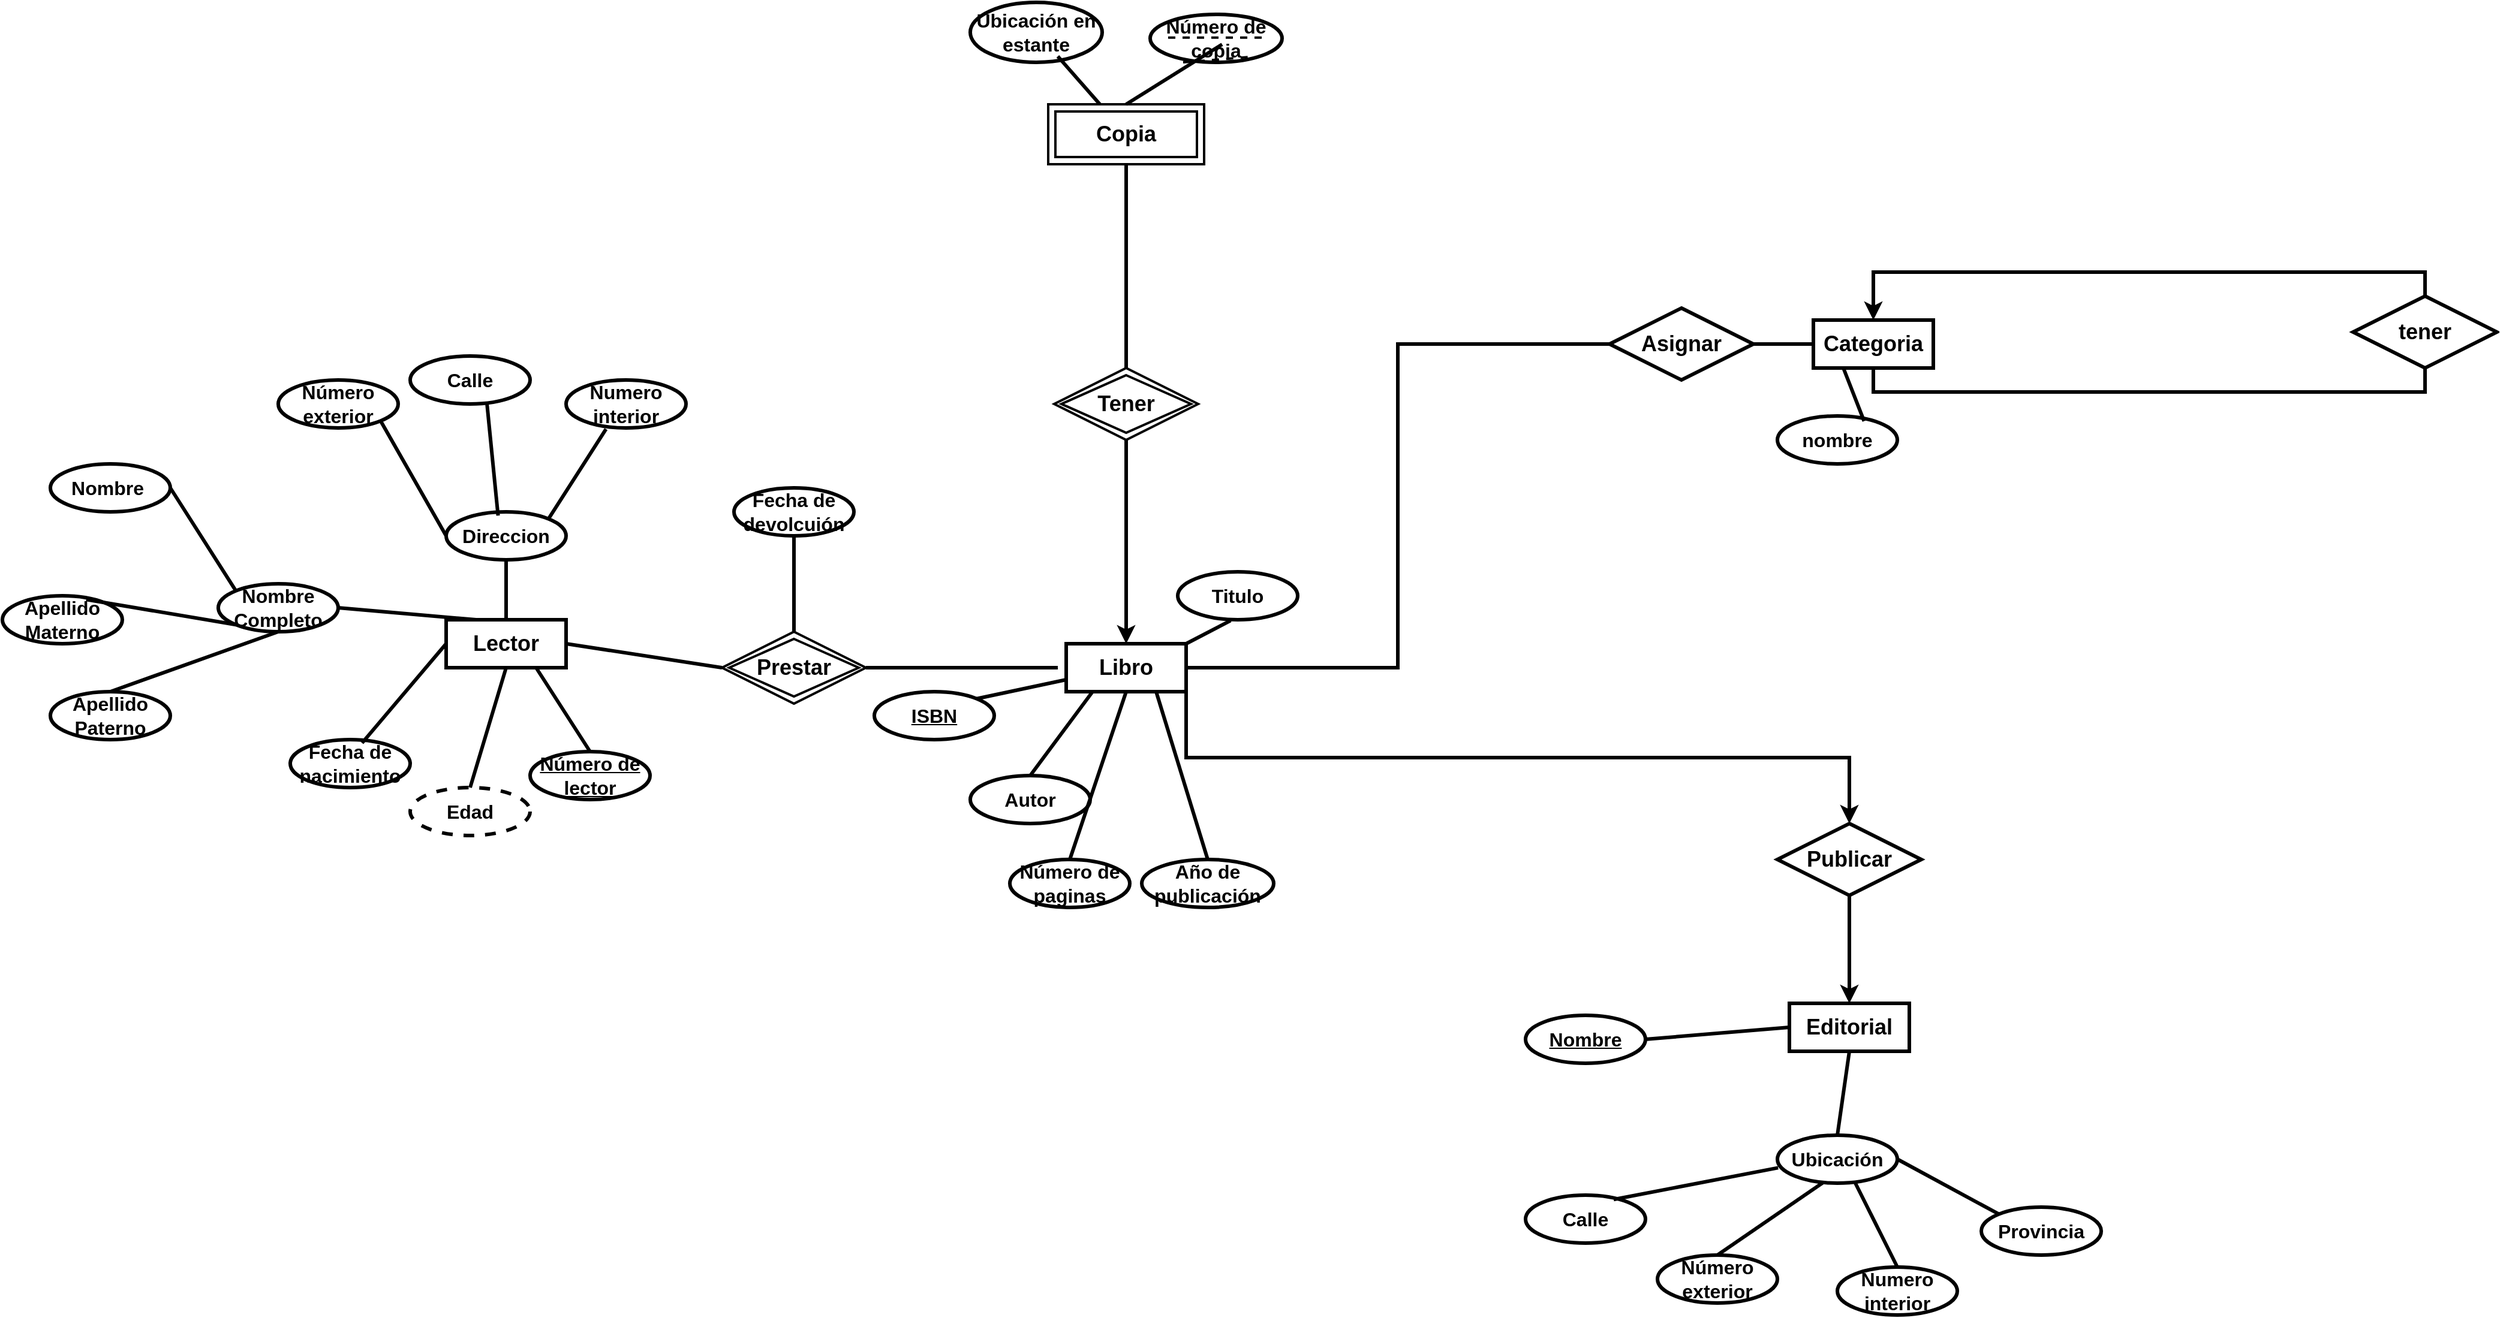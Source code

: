 <mxfile version="24.7.12">
  <diagram name="Page-1" id="94pEMm5gFKQ8uHimB1Q0">
    <mxGraphModel dx="4583" dy="1540" grid="1" gridSize="10" guides="1" tooltips="1" connect="1" arrows="1" fold="1" page="1" pageScale="1" pageWidth="850" pageHeight="1100" math="0" shadow="0">
      <root>
        <mxCell id="0" />
        <mxCell id="1" parent="0" />
        <mxCell id="1lwzedlHz5XzD344m5pe-2" style="edgeStyle=orthogonalEdgeStyle;rounded=0;orthogonalLoop=1;jettySize=auto;html=1;entryX=0.5;entryY=1;entryDx=0;entryDy=0;endArrow=none;endFill=0;strokeWidth=3;startArrow=classic;startFill=1;" parent="1" source="1lwzedlHz5XzD344m5pe-4" target="1lwzedlHz5XzD344m5pe-23" edge="1">
          <mxGeometry relative="1" as="geometry">
            <mxPoint x="-533" y="790" as="targetPoint" />
          </mxGeometry>
        </mxCell>
        <mxCell id="1lwzedlHz5XzD344m5pe-3" style="edgeStyle=orthogonalEdgeStyle;rounded=0;orthogonalLoop=1;jettySize=auto;html=1;endArrow=none;endFill=0;entryX=0;entryY=0.5;entryDx=0;entryDy=0;strokeWidth=3;" parent="1" source="1lwzedlHz5XzD344m5pe-4" target="1lwzedlHz5XzD344m5pe-49" edge="1">
          <mxGeometry relative="1" as="geometry">
            <mxPoint x="-373" y="920.0" as="targetPoint" />
          </mxGeometry>
        </mxCell>
        <mxCell id="nU3mczTMjZ2SQ8L4C_dF-13" style="edgeStyle=orthogonalEdgeStyle;rounded=0;orthogonalLoop=1;jettySize=auto;html=1;exitX=1;exitY=1;exitDx=0;exitDy=0;entryX=0.5;entryY=0;entryDx=0;entryDy=0;strokeWidth=3;" edge="1" parent="1" source="1lwzedlHz5XzD344m5pe-4" target="1lwzedlHz5XzD344m5pe-43">
          <mxGeometry relative="1" as="geometry" />
        </mxCell>
        <mxCell id="1lwzedlHz5XzD344m5pe-4" value="Libro" style="whiteSpace=wrap;html=1;align=center;fontSize=18;fontStyle=1;strokeWidth=3;" parent="1" vertex="1">
          <mxGeometry x="-583" y="900" width="100" height="40" as="geometry" />
        </mxCell>
        <mxCell id="1lwzedlHz5XzD344m5pe-5" value="ISBN" style="ellipse;whiteSpace=wrap;html=1;align=center;fontStyle=5;strokeWidth=3;fontSize=16;" parent="1" vertex="1">
          <mxGeometry x="-743" y="940" width="100" height="40" as="geometry" />
        </mxCell>
        <mxCell id="1lwzedlHz5XzD344m5pe-6" value="Titulo" style="ellipse;whiteSpace=wrap;html=1;align=center;strokeWidth=3;fontSize=16;fontStyle=1" parent="1" vertex="1">
          <mxGeometry x="-490" y="840" width="100" height="40" as="geometry" />
        </mxCell>
        <mxCell id="1lwzedlHz5XzD344m5pe-7" value="&lt;div&gt;Autor&lt;/div&gt;" style="ellipse;whiteSpace=wrap;html=1;align=center;strokeWidth=3;fontSize=16;fontStyle=1" parent="1" vertex="1">
          <mxGeometry x="-663" y="1010" width="100" height="40" as="geometry" />
        </mxCell>
        <mxCell id="1lwzedlHz5XzD344m5pe-8" value="Número de paginas" style="ellipse;whiteSpace=wrap;html=1;align=center;strokeWidth=3;fontSize=16;fontStyle=1" parent="1" vertex="1">
          <mxGeometry x="-630" y="1080" width="100" height="40" as="geometry" />
        </mxCell>
        <mxCell id="1lwzedlHz5XzD344m5pe-9" value="Año de publicación" style="ellipse;whiteSpace=wrap;html=1;align=center;strokeWidth=3;fontSize=16;fontStyle=1" parent="1" vertex="1">
          <mxGeometry x="-520" y="1080" width="110" height="40" as="geometry" />
        </mxCell>
        <mxCell id="1lwzedlHz5XzD344m5pe-10" value="Ubicación en estante" style="ellipse;whiteSpace=wrap;html=1;align=center;strokeWidth=3;fontSize=16;fontStyle=1" parent="1" vertex="1">
          <mxGeometry x="-663" y="365" width="110" height="50" as="geometry" />
        </mxCell>
        <mxCell id="1lwzedlHz5XzD344m5pe-11" value="&lt;u&gt;Nombre&lt;/u&gt;" style="ellipse;whiteSpace=wrap;html=1;align=center;strokeWidth=3;fontSize=16;fontStyle=1" parent="1" vertex="1">
          <mxGeometry x="-200" y="1210" width="100" height="40" as="geometry" />
        </mxCell>
        <mxCell id="1lwzedlHz5XzD344m5pe-12" value="Ubicación" style="ellipse;whiteSpace=wrap;html=1;align=center;strokeWidth=3;fontSize=16;fontStyle=1" parent="1" vertex="1">
          <mxGeometry x="10" y="1310" width="100" height="40" as="geometry" />
        </mxCell>
        <mxCell id="1lwzedlHz5XzD344m5pe-13" value="Calle" style="ellipse;whiteSpace=wrap;html=1;align=center;strokeWidth=3;fontSize=16;fontStyle=1" parent="1" vertex="1">
          <mxGeometry x="-200" y="1360" width="100" height="40" as="geometry" />
        </mxCell>
        <mxCell id="1lwzedlHz5XzD344m5pe-14" value="Número exterior" style="ellipse;whiteSpace=wrap;html=1;align=center;strokeWidth=3;fontSize=16;fontStyle=1" parent="1" vertex="1">
          <mxGeometry x="-90" y="1410" width="100" height="40" as="geometry" />
        </mxCell>
        <mxCell id="1lwzedlHz5XzD344m5pe-15" value="Numero interior" style="ellipse;whiteSpace=wrap;html=1;align=center;strokeWidth=3;fontSize=16;fontStyle=1" parent="1" vertex="1">
          <mxGeometry x="60" y="1420" width="100" height="40" as="geometry" />
        </mxCell>
        <mxCell id="1lwzedlHz5XzD344m5pe-16" value="Provincia" style="ellipse;whiteSpace=wrap;html=1;align=center;strokeWidth=3;fontSize=16;fontStyle=1" parent="1" vertex="1">
          <mxGeometry x="180" y="1370" width="100" height="40" as="geometry" />
        </mxCell>
        <mxCell id="1lwzedlHz5XzD344m5pe-17" value="&lt;font size=&quot;1&quot; style=&quot;&quot;&gt;&lt;b style=&quot;font-size: 18px;&quot;&gt;Copia&lt;/b&gt;&lt;/font&gt;" style="shape=ext;margin=3;double=1;whiteSpace=wrap;html=1;align=center;strokeWidth=2;" parent="1" vertex="1">
          <mxGeometry x="-598" y="450" width="130" height="50" as="geometry" />
        </mxCell>
        <mxCell id="1lwzedlHz5XzD344m5pe-18" value="" style="group" parent="1" vertex="1" connectable="0">
          <mxGeometry x="-513" y="375" width="110" height="40" as="geometry" />
        </mxCell>
        <mxCell id="1lwzedlHz5XzD344m5pe-19" value="Número de copia" style="ellipse;whiteSpace=wrap;html=1;align=center;strokeWidth=3;fontSize=16;fontStyle=1" parent="1lwzedlHz5XzD344m5pe-18" vertex="1">
          <mxGeometry width="110" height="40" as="geometry" />
        </mxCell>
        <mxCell id="1lwzedlHz5XzD344m5pe-20" value="" style="endArrow=none;dashed=1;html=1;strokeWidth=2;rounded=0;" parent="1lwzedlHz5XzD344m5pe-18" edge="1">
          <mxGeometry width="50" height="50" relative="1" as="geometry">
            <mxPoint x="15" y="19.41" as="sourcePoint" />
            <mxPoint x="95" y="19.41" as="targetPoint" />
          </mxGeometry>
        </mxCell>
        <mxCell id="1lwzedlHz5XzD344m5pe-21" value="" style="endArrow=none;dashed=1;html=1;strokeWidth=2;rounded=0;" parent="1lwzedlHz5XzD344m5pe-18" edge="1">
          <mxGeometry width="50" height="50" relative="1" as="geometry">
            <mxPoint x="27.5" y="40" as="sourcePoint" />
            <mxPoint x="82.5" y="35.59" as="targetPoint" />
          </mxGeometry>
        </mxCell>
        <mxCell id="1lwzedlHz5XzD344m5pe-22" style="edgeStyle=orthogonalEdgeStyle;rounded=0;orthogonalLoop=1;jettySize=auto;html=1;entryX=0.5;entryY=1;entryDx=0;entryDy=0;endArrow=none;endFill=0;strokeWidth=3;" parent="1" source="1lwzedlHz5XzD344m5pe-23" target="1lwzedlHz5XzD344m5pe-17" edge="1">
          <mxGeometry relative="1" as="geometry" />
        </mxCell>
        <mxCell id="1lwzedlHz5XzD344m5pe-23" value="&lt;font style=&quot;font-size: 18px;&quot;&gt;&lt;b&gt;Tener&lt;/b&gt;&lt;/font&gt;" style="shape=rhombus;double=1;perimeter=rhombusPerimeter;whiteSpace=wrap;html=1;align=center;strokeWidth=2;" parent="1" vertex="1">
          <mxGeometry x="-593" y="670" width="120" height="60" as="geometry" />
        </mxCell>
        <mxCell id="1lwzedlHz5XzD344m5pe-24" value="Editorial" style="whiteSpace=wrap;html=1;align=center;fontSize=18;fontStyle=1;strokeWidth=3;" parent="1" vertex="1">
          <mxGeometry x="20" y="1200" width="100" height="40" as="geometry" />
        </mxCell>
        <mxCell id="1lwzedlHz5XzD344m5pe-25" value="Categoria" style="whiteSpace=wrap;html=1;align=center;fontSize=18;fontStyle=1;strokeWidth=3;" parent="1" vertex="1">
          <mxGeometry x="40" y="630" width="100" height="40" as="geometry" />
        </mxCell>
        <mxCell id="1lwzedlHz5XzD344m5pe-26" style="edgeStyle=orthogonalEdgeStyle;rounded=0;orthogonalLoop=1;jettySize=auto;html=1;exitX=0.5;exitY=1;exitDx=0;exitDy=0;entryX=0.5;entryY=1;entryDx=0;entryDy=0;endArrow=none;endFill=0;strokeWidth=3;" parent="1" source="1lwzedlHz5XzD344m5pe-30" target="1lwzedlHz5XzD344m5pe-25" edge="1">
          <mxGeometry relative="1" as="geometry">
            <mxPoint x="147" y="960.0" as="sourcePoint" />
          </mxGeometry>
        </mxCell>
        <mxCell id="1lwzedlHz5XzD344m5pe-27" value="nombre" style="ellipse;whiteSpace=wrap;html=1;align=center;strokeWidth=3;fontSize=16;fontStyle=1" parent="1" vertex="1">
          <mxGeometry x="10" y="710" width="100" height="40" as="geometry" />
        </mxCell>
        <mxCell id="1lwzedlHz5XzD344m5pe-28" style="edgeStyle=none;rounded=0;orthogonalLoop=1;jettySize=auto;html=1;exitX=0.25;exitY=1;exitDx=0;exitDy=0;entryX=0.723;entryY=0.107;entryDx=0;entryDy=0;startArrow=none;startFill=0;endArrow=none;endFill=0;strokeWidth=3;fontSize=16;entryPerimeter=0;" parent="1" source="1lwzedlHz5XzD344m5pe-25" target="1lwzedlHz5XzD344m5pe-27" edge="1">
          <mxGeometry relative="1" as="geometry">
            <mxPoint x="-193" y="940" as="sourcePoint" />
            <mxPoint x="-148" y="970" as="targetPoint" />
          </mxGeometry>
        </mxCell>
        <mxCell id="1lwzedlHz5XzD344m5pe-29" style="edgeStyle=orthogonalEdgeStyle;rounded=0;orthogonalLoop=1;jettySize=auto;html=1;exitX=0.5;exitY=0;exitDx=0;exitDy=0;entryX=0.5;entryY=0;entryDx=0;entryDy=0;endArrow=classic;endFill=1;strokeWidth=3;" parent="1" source="1lwzedlHz5XzD344m5pe-30" target="1lwzedlHz5XzD344m5pe-25" edge="1">
          <mxGeometry relative="1" as="geometry" />
        </mxCell>
        <mxCell id="1lwzedlHz5XzD344m5pe-30" value="tener" style="shape=rhombus;perimeter=rhombusPerimeter;whiteSpace=wrap;html=1;align=center;strokeWidth=3;fontSize=18;fontStyle=1" parent="1" vertex="1">
          <mxGeometry x="490" y="610" width="120" height="60" as="geometry" />
        </mxCell>
        <mxCell id="1lwzedlHz5XzD344m5pe-31" value="Nombre Completo" style="ellipse;whiteSpace=wrap;html=1;align=center;strokeWidth=3;fontSize=16;fontStyle=1" parent="1" vertex="1">
          <mxGeometry x="-1290" y="850" width="100" height="40" as="geometry" />
        </mxCell>
        <mxCell id="1lwzedlHz5XzD344m5pe-32" value="Nombre&amp;nbsp;" style="ellipse;whiteSpace=wrap;html=1;align=center;strokeWidth=3;fontSize=16;fontStyle=1" parent="1" vertex="1">
          <mxGeometry x="-1430" y="750" width="100" height="40" as="geometry" />
        </mxCell>
        <mxCell id="1lwzedlHz5XzD344m5pe-33" value="Apellido Materno" style="ellipse;whiteSpace=wrap;html=1;align=center;strokeWidth=3;fontSize=16;fontStyle=1" parent="1" vertex="1">
          <mxGeometry x="-1470" y="860" width="100" height="40" as="geometry" />
        </mxCell>
        <mxCell id="1lwzedlHz5XzD344m5pe-34" value="Apellido Paterno" style="ellipse;whiteSpace=wrap;html=1;align=center;strokeWidth=3;fontSize=16;fontStyle=1" parent="1" vertex="1">
          <mxGeometry x="-1430" y="940" width="100" height="40" as="geometry" />
        </mxCell>
        <mxCell id="1lwzedlHz5XzD344m5pe-35" value="Direccion" style="ellipse;whiteSpace=wrap;html=1;align=center;strokeWidth=3;fontSize=16;fontStyle=1" parent="1" vertex="1">
          <mxGeometry x="-1100" y="790" width="100" height="40" as="geometry" />
        </mxCell>
        <mxCell id="1lwzedlHz5XzD344m5pe-36" value="Calle" style="ellipse;whiteSpace=wrap;html=1;align=center;strokeWidth=3;fontSize=16;fontStyle=1" parent="1" vertex="1">
          <mxGeometry x="-1130" y="660" width="100" height="40" as="geometry" />
        </mxCell>
        <mxCell id="1lwzedlHz5XzD344m5pe-37" value="Número exterior" style="ellipse;whiteSpace=wrap;html=1;align=center;strokeWidth=3;fontSize=16;fontStyle=1" parent="1" vertex="1">
          <mxGeometry x="-1240" y="680" width="100" height="40" as="geometry" />
        </mxCell>
        <mxCell id="1lwzedlHz5XzD344m5pe-38" value="Numero interior" style="ellipse;whiteSpace=wrap;html=1;align=center;strokeWidth=3;fontSize=16;fontStyle=1" parent="1" vertex="1">
          <mxGeometry x="-1000" y="680" width="100" height="40" as="geometry" />
        </mxCell>
        <mxCell id="1lwzedlHz5XzD344m5pe-39" value="Fecha de nacimiento" style="ellipse;whiteSpace=wrap;html=1;align=center;strokeWidth=3;fontSize=16;fontStyle=1" parent="1" vertex="1">
          <mxGeometry x="-1230" y="980" width="100" height="40" as="geometry" />
        </mxCell>
        <mxCell id="1lwzedlHz5XzD344m5pe-40" value="Edad" style="ellipse;whiteSpace=wrap;html=1;align=center;strokeWidth=3;fontSize=16;fontStyle=1;dashed=1;" parent="1" vertex="1">
          <mxGeometry x="-1130" y="1020" width="100" height="40" as="geometry" />
        </mxCell>
        <mxCell id="1lwzedlHz5XzD344m5pe-41" value="Número de lector" style="ellipse;whiteSpace=wrap;html=1;align=center;fontStyle=5;strokeWidth=3;fontSize=16;" parent="1" vertex="1">
          <mxGeometry x="-1030" y="990" width="100" height="40" as="geometry" />
        </mxCell>
        <mxCell id="1lwzedlHz5XzD344m5pe-42" style="edgeStyle=orthogonalEdgeStyle;rounded=0;orthogonalLoop=1;jettySize=auto;html=1;entryX=0.5;entryY=0;entryDx=0;entryDy=0;endArrow=classic;endFill=1;strokeWidth=3;" parent="1" source="1lwzedlHz5XzD344m5pe-43" target="1lwzedlHz5XzD344m5pe-24" edge="1">
          <mxGeometry relative="1" as="geometry" />
        </mxCell>
        <mxCell id="1lwzedlHz5XzD344m5pe-43" value="Publicar" style="shape=rhombus;perimeter=rhombusPerimeter;whiteSpace=wrap;html=1;align=center;strokeWidth=3;fontSize=18;fontStyle=1" parent="1" vertex="1">
          <mxGeometry x="10" y="1050" width="120" height="60" as="geometry" />
        </mxCell>
        <mxCell id="nU3mczTMjZ2SQ8L4C_dF-22" style="edgeStyle=orthogonalEdgeStyle;rounded=0;orthogonalLoop=1;jettySize=auto;html=1;exitX=0.5;exitY=1;exitDx=0;exitDy=0;entryX=0.5;entryY=0;entryDx=0;entryDy=0;strokeColor=default;strokeWidth=3;align=center;verticalAlign=middle;fontFamily=Helvetica;fontSize=16;fontColor=default;labelBackgroundColor=default;startArrow=none;startFill=0;endArrow=none;endFill=0;" edge="1" parent="1" source="1lwzedlHz5XzD344m5pe-46" target="1lwzedlHz5XzD344m5pe-76">
          <mxGeometry relative="1" as="geometry" />
        </mxCell>
        <mxCell id="1lwzedlHz5XzD344m5pe-46" value="Fecha de devolcuión" style="ellipse;whiteSpace=wrap;html=1;align=center;strokeWidth=3;fontSize=16;fontStyle=1" parent="1" vertex="1">
          <mxGeometry x="-860" y="770" width="100" height="40" as="geometry" />
        </mxCell>
        <mxCell id="1lwzedlHz5XzD344m5pe-48" value="" style="edgeStyle=orthogonalEdgeStyle;rounded=0;orthogonalLoop=1;jettySize=auto;html=1;endArrow=none;endFill=0;strokeWidth=3;" parent="1" source="1lwzedlHz5XzD344m5pe-49" target="1lwzedlHz5XzD344m5pe-25" edge="1">
          <mxGeometry relative="1" as="geometry" />
        </mxCell>
        <mxCell id="1lwzedlHz5XzD344m5pe-49" value="Asignar" style="shape=rhombus;perimeter=rhombusPerimeter;whiteSpace=wrap;html=1;align=center;strokeWidth=3;fontSize=18;fontStyle=1" parent="1" vertex="1">
          <mxGeometry x="-130" y="620" width="120" height="60" as="geometry" />
        </mxCell>
        <mxCell id="1lwzedlHz5XzD344m5pe-50" style="edgeStyle=none;rounded=0;orthogonalLoop=1;jettySize=auto;html=1;exitX=0.75;exitY=1;exitDx=0;exitDy=0;entryX=0.5;entryY=0;entryDx=0;entryDy=0;startArrow=none;startFill=0;endArrow=none;endFill=0;strokeWidth=3;fontSize=16;" parent="1" source="1lwzedlHz5XzD344m5pe-4" target="1lwzedlHz5XzD344m5pe-9" edge="1">
          <mxGeometry relative="1" as="geometry">
            <mxPoint x="-473" y="950" as="sourcePoint" />
            <mxPoint x="-428" y="980" as="targetPoint" />
          </mxGeometry>
        </mxCell>
        <mxCell id="1lwzedlHz5XzD344m5pe-51" style="edgeStyle=none;rounded=0;orthogonalLoop=1;jettySize=auto;html=1;exitX=0.441;exitY=1.017;exitDx=0;exitDy=0;entryX=1;entryY=0;entryDx=0;entryDy=0;startArrow=none;startFill=0;endArrow=none;endFill=0;strokeWidth=3;fontSize=16;exitPerimeter=0;" parent="1" source="1lwzedlHz5XzD344m5pe-6" target="1lwzedlHz5XzD344m5pe-4" edge="1">
          <mxGeometry relative="1" as="geometry">
            <mxPoint x="-433" y="855" as="sourcePoint" />
            <mxPoint x="-388" y="885" as="targetPoint" />
          </mxGeometry>
        </mxCell>
        <mxCell id="1lwzedlHz5XzD344m5pe-52" style="edgeStyle=none;rounded=0;orthogonalLoop=1;jettySize=auto;html=1;exitX=0.441;exitY=1.017;exitDx=0;exitDy=0;entryX=0.5;entryY=0;entryDx=0;entryDy=0;startArrow=none;startFill=0;endArrow=none;endFill=0;strokeWidth=3;fontSize=16;exitPerimeter=0;" parent="1" target="1lwzedlHz5XzD344m5pe-7" edge="1">
          <mxGeometry relative="1" as="geometry">
            <mxPoint x="-561" y="940" as="sourcePoint" />
            <mxPoint x="-625" y="999" as="targetPoint" />
          </mxGeometry>
        </mxCell>
        <mxCell id="1lwzedlHz5XzD344m5pe-53" style="edgeStyle=none;rounded=0;orthogonalLoop=1;jettySize=auto;html=1;exitX=0;exitY=0.75;exitDx=0;exitDy=0;entryX=1;entryY=0;entryDx=0;entryDy=0;startArrow=none;startFill=0;endArrow=none;endFill=0;strokeWidth=3;fontSize=16;" parent="1" source="1lwzedlHz5XzD344m5pe-4" target="1lwzedlHz5XzD344m5pe-5" edge="1">
          <mxGeometry relative="1" as="geometry">
            <mxPoint x="-553" y="880" as="sourcePoint" />
            <mxPoint x="-605" y="950" as="targetPoint" />
          </mxGeometry>
        </mxCell>
        <mxCell id="1lwzedlHz5XzD344m5pe-54" style="edgeStyle=none;rounded=0;orthogonalLoop=1;jettySize=auto;html=1;exitX=0.5;exitY=0;exitDx=0;exitDy=0;entryX=0.5;entryY=1;entryDx=0;entryDy=0;startArrow=none;startFill=0;endArrow=none;endFill=0;strokeWidth=3;fontSize=16;" parent="1" source="1lwzedlHz5XzD344m5pe-8" edge="1" target="1lwzedlHz5XzD344m5pe-4">
          <mxGeometry relative="1" as="geometry">
            <mxPoint x="-628" y="850" as="sourcePoint" />
            <mxPoint x="-563" y="900" as="targetPoint" />
          </mxGeometry>
        </mxCell>
        <mxCell id="1lwzedlHz5XzD344m5pe-55" style="edgeStyle=none;rounded=0;orthogonalLoop=1;jettySize=auto;html=1;startArrow=none;startFill=0;endArrow=none;endFill=0;strokeWidth=3;fontSize=16;entryX=0.5;entryY=0;entryDx=0;entryDy=0;" parent="1" edge="1" target="1lwzedlHz5XzD344m5pe-17">
          <mxGeometry relative="1" as="geometry">
            <mxPoint x="-453" y="400" as="sourcePoint" />
            <mxPoint x="-490" y="470" as="targetPoint" />
          </mxGeometry>
        </mxCell>
        <mxCell id="1lwzedlHz5XzD344m5pe-56" style="edgeStyle=none;rounded=0;orthogonalLoop=1;jettySize=auto;html=1;startArrow=none;startFill=0;endArrow=none;endFill=0;strokeWidth=3;fontSize=16;" parent="1" edge="1" target="1lwzedlHz5XzD344m5pe-17">
          <mxGeometry relative="1" as="geometry">
            <mxPoint x="-590" y="410" as="sourcePoint" />
            <mxPoint x="-553" y="480" as="targetPoint" />
          </mxGeometry>
        </mxCell>
        <mxCell id="1lwzedlHz5XzD344m5pe-57" style="edgeStyle=none;rounded=0;orthogonalLoop=1;jettySize=auto;html=1;exitX=0;exitY=0.5;exitDx=0;exitDy=0;entryX=1;entryY=0.5;entryDx=0;entryDy=0;startArrow=none;startFill=0;endArrow=none;endFill=0;strokeWidth=3;fontSize=16;" parent="1" source="1lwzedlHz5XzD344m5pe-24" target="1lwzedlHz5XzD344m5pe-11" edge="1">
          <mxGeometry relative="1" as="geometry">
            <mxPoint x="-571" y="1330" as="sourcePoint" />
            <mxPoint x="-623" y="1400" as="targetPoint" />
          </mxGeometry>
        </mxCell>
        <mxCell id="1lwzedlHz5XzD344m5pe-58" style="edgeStyle=none;rounded=0;orthogonalLoop=1;jettySize=auto;html=1;exitX=0.5;exitY=1;exitDx=0;exitDy=0;startArrow=none;startFill=0;endArrow=none;endFill=0;strokeWidth=3;fontSize=16;entryX=0.5;entryY=0;entryDx=0;entryDy=0;" parent="1" source="1lwzedlHz5XzD344m5pe-24" target="1lwzedlHz5XzD344m5pe-12" edge="1">
          <mxGeometry relative="1" as="geometry">
            <mxPoint x="-431" y="1390" as="sourcePoint" />
            <mxPoint x="70" y="1300" as="targetPoint" />
          </mxGeometry>
        </mxCell>
        <mxCell id="1lwzedlHz5XzD344m5pe-59" style="edgeStyle=none;rounded=0;orthogonalLoop=1;jettySize=auto;html=1;exitX=1;exitY=0.5;exitDx=0;exitDy=0;startArrow=none;startFill=0;endArrow=none;endFill=0;strokeWidth=3;fontSize=16;entryX=0;entryY=0;entryDx=0;entryDy=0;" parent="1" source="1lwzedlHz5XzD344m5pe-12" target="1lwzedlHz5XzD344m5pe-16" edge="1">
          <mxGeometry relative="1" as="geometry">
            <mxPoint x="-403" y="1426" as="sourcePoint" />
            <mxPoint x="-333" y="1450" as="targetPoint" />
          </mxGeometry>
        </mxCell>
        <mxCell id="1lwzedlHz5XzD344m5pe-60" style="edgeStyle=none;rounded=0;orthogonalLoop=1;jettySize=auto;html=1;exitX=0.65;exitY=1;exitDx=0;exitDy=0;startArrow=none;startFill=0;endArrow=none;endFill=0;strokeWidth=3;fontSize=16;entryX=0.5;entryY=0;entryDx=0;entryDy=0;entryPerimeter=0;exitPerimeter=0;" parent="1" source="1lwzedlHz5XzD344m5pe-12" target="1lwzedlHz5XzD344m5pe-15" edge="1">
          <mxGeometry relative="1" as="geometry">
            <mxPoint x="-431.5" y="1442" as="sourcePoint" />
            <mxPoint x="-394.5" y="1510" as="targetPoint" />
          </mxGeometry>
        </mxCell>
        <mxCell id="1lwzedlHz5XzD344m5pe-61" style="edgeStyle=none;rounded=0;orthogonalLoop=1;jettySize=auto;html=1;exitX=0.379;exitY=0.991;exitDx=0;exitDy=0;startArrow=none;startFill=0;endArrow=none;endFill=0;strokeWidth=3;fontSize=16;entryX=0.5;entryY=0;entryDx=0;entryDy=0;exitPerimeter=0;" parent="1" source="1lwzedlHz5XzD344m5pe-12" target="1lwzedlHz5XzD344m5pe-14" edge="1">
          <mxGeometry relative="1" as="geometry">
            <mxPoint x="-493" y="1455" as="sourcePoint" />
            <mxPoint x="-433" y="1525" as="targetPoint" />
          </mxGeometry>
        </mxCell>
        <mxCell id="1lwzedlHz5XzD344m5pe-62" style="edgeStyle=none;rounded=0;orthogonalLoop=1;jettySize=auto;html=1;exitX=0.006;exitY=0.68;exitDx=0;exitDy=0;startArrow=none;startFill=0;endArrow=none;endFill=0;strokeWidth=3;fontSize=16;entryX=0.735;entryY=0.091;entryDx=0;entryDy=0;exitPerimeter=0;entryPerimeter=0;" parent="1" source="1lwzedlHz5XzD344m5pe-12" target="1lwzedlHz5XzD344m5pe-13" edge="1">
          <mxGeometry relative="1" as="geometry">
            <mxPoint x="-550" y="1410" as="sourcePoint" />
            <mxPoint x="-563" y="1485" as="targetPoint" />
          </mxGeometry>
        </mxCell>
        <mxCell id="1lwzedlHz5XzD344m5pe-63" style="edgeStyle=none;rounded=0;orthogonalLoop=1;jettySize=auto;html=1;exitX=0.75;exitY=1;exitDx=0;exitDy=0;startArrow=none;startFill=0;endArrow=none;endFill=0;strokeWidth=3;fontSize=16;entryX=0.5;entryY=0;entryDx=0;entryDy=0;" parent="1" target="1lwzedlHz5XzD344m5pe-41" edge="1" source="1lwzedlHz5XzD344m5pe-78">
          <mxGeometry relative="1" as="geometry">
            <mxPoint x="-1101.7" y="948.2" as="sourcePoint" />
            <mxPoint x="-1070" y="1018" as="targetPoint" />
          </mxGeometry>
        </mxCell>
        <mxCell id="1lwzedlHz5XzD344m5pe-64" style="edgeStyle=none;rounded=0;orthogonalLoop=1;jettySize=auto;html=1;exitX=0.5;exitY=1;exitDx=0;exitDy=0;startArrow=none;startFill=0;endArrow=none;endFill=0;strokeWidth=3;fontSize=16;entryX=0.5;entryY=0;entryDx=0;entryDy=0;" parent="1" target="1lwzedlHz5XzD344m5pe-40" edge="1" source="1lwzedlHz5XzD344m5pe-78">
          <mxGeometry relative="1" as="geometry">
            <mxPoint x="-1120" y="950" as="sourcePoint" />
            <mxPoint x="-1028" y="1002" as="targetPoint" />
          </mxGeometry>
        </mxCell>
        <mxCell id="1lwzedlHz5XzD344m5pe-65" style="edgeStyle=none;rounded=0;orthogonalLoop=1;jettySize=auto;html=1;startArrow=none;startFill=0;endArrow=none;endFill=0;strokeWidth=3;fontSize=16;entryX=0.599;entryY=0.071;entryDx=0;entryDy=0;entryPerimeter=0;exitX=0;exitY=0.5;exitDx=0;exitDy=0;" parent="1" target="1lwzedlHz5XzD344m5pe-39" edge="1" source="1lwzedlHz5XzD344m5pe-78">
          <mxGeometry relative="1" as="geometry">
            <mxPoint x="-1160" y="940" as="sourcePoint" />
            <mxPoint x="-1120" y="1040" as="targetPoint" />
          </mxGeometry>
        </mxCell>
        <mxCell id="1lwzedlHz5XzD344m5pe-66" style="edgeStyle=none;rounded=0;orthogonalLoop=1;jettySize=auto;html=1;startArrow=none;startFill=0;endArrow=none;endFill=0;strokeWidth=3;fontSize=16;entryX=1;entryY=0.5;entryDx=0;entryDy=0;exitX=0.25;exitY=0;exitDx=0;exitDy=0;" parent="1" target="1lwzedlHz5XzD344m5pe-31" edge="1" source="1lwzedlHz5XzD344m5pe-78">
          <mxGeometry relative="1" as="geometry">
            <mxPoint x="-1150" y="890" as="sourcePoint" />
            <mxPoint x="-1257" y="980" as="targetPoint" />
          </mxGeometry>
        </mxCell>
        <mxCell id="1lwzedlHz5XzD344m5pe-67" style="edgeStyle=none;rounded=0;orthogonalLoop=1;jettySize=auto;html=1;startArrow=none;startFill=0;endArrow=none;endFill=0;strokeWidth=3;fontSize=16;entryX=0.5;entryY=0;entryDx=0;entryDy=0;exitX=0.5;exitY=1;exitDx=0;exitDy=0;" parent="1" target="1lwzedlHz5XzD344m5pe-34" edge="1" source="1lwzedlHz5XzD344m5pe-31">
          <mxGeometry relative="1" as="geometry">
            <mxPoint x="-1310" y="930.0" as="sourcePoint" />
            <mxPoint x="-1333.5" y="1012" as="targetPoint" />
          </mxGeometry>
        </mxCell>
        <mxCell id="1lwzedlHz5XzD344m5pe-68" style="edgeStyle=none;rounded=0;orthogonalLoop=1;jettySize=auto;html=1;startArrow=none;startFill=0;endArrow=none;endFill=0;strokeWidth=3;fontSize=16;entryX=0.699;entryY=0.078;entryDx=0;entryDy=0;exitX=0;exitY=1;exitDx=0;exitDy=0;entryPerimeter=0;" parent="1" target="1lwzedlHz5XzD344m5pe-33" edge="1" source="1lwzedlHz5XzD344m5pe-31">
          <mxGeometry relative="1" as="geometry">
            <mxPoint x="-1345.168" y="924.217" as="sourcePoint" />
            <mxPoint x="-1390" y="990" as="targetPoint" />
          </mxGeometry>
        </mxCell>
        <mxCell id="1lwzedlHz5XzD344m5pe-69" style="edgeStyle=none;rounded=0;orthogonalLoop=1;jettySize=auto;html=1;startArrow=none;startFill=0;endArrow=none;endFill=0;strokeWidth=3;fontSize=16;entryX=1;entryY=0.5;entryDx=0;entryDy=0;exitX=0;exitY=0;exitDx=0;exitDy=0;" parent="1" target="1lwzedlHz5XzD344m5pe-32" edge="1" source="1lwzedlHz5XzD344m5pe-31">
          <mxGeometry relative="1" as="geometry">
            <mxPoint x="-1360.0" y="910.0" as="sourcePoint" />
            <mxPoint x="-1462.5" y="979" as="targetPoint" />
          </mxGeometry>
        </mxCell>
        <mxCell id="1lwzedlHz5XzD344m5pe-70" style="edgeStyle=none;rounded=0;orthogonalLoop=1;jettySize=auto;html=1;exitX=0.5;exitY=0;exitDx=0;exitDy=0;startArrow=none;startFill=0;endArrow=none;endFill=0;strokeWidth=3;fontSize=16;entryX=0.5;entryY=1;entryDx=0;entryDy=0;" parent="1" edge="1" target="1lwzedlHz5XzD344m5pe-35" source="1lwzedlHz5XzD344m5pe-78">
          <mxGeometry relative="1" as="geometry">
            <mxPoint x="-1120" y="910" as="sourcePoint" />
            <mxPoint x="-1140" y="830" as="targetPoint" />
          </mxGeometry>
        </mxCell>
        <mxCell id="1lwzedlHz5XzD344m5pe-71" style="edgeStyle=none;rounded=0;orthogonalLoop=1;jettySize=auto;html=1;exitX=0.433;exitY=0.079;exitDx=0;exitDy=0;startArrow=none;startFill=0;endArrow=none;endFill=0;strokeWidth=3;fontSize=16;entryX=0.641;entryY=1.009;entryDx=0;entryDy=0;entryPerimeter=0;exitPerimeter=0;" parent="1" source="1lwzedlHz5XzD344m5pe-35" target="1lwzedlHz5XzD344m5pe-36" edge="1">
          <mxGeometry relative="1" as="geometry">
            <mxPoint x="-1140" y="790" as="sourcePoint" />
            <mxPoint x="-1160" y="710" as="targetPoint" />
            <Array as="points" />
          </mxGeometry>
        </mxCell>
        <mxCell id="1lwzedlHz5XzD344m5pe-72" style="edgeStyle=none;rounded=0;orthogonalLoop=1;jettySize=auto;html=1;exitX=1;exitY=0;exitDx=0;exitDy=0;startArrow=none;startFill=0;endArrow=none;endFill=0;strokeWidth=3;fontSize=16;entryX=0.333;entryY=1.024;entryDx=0;entryDy=0;entryPerimeter=0;" parent="1" source="1lwzedlHz5XzD344m5pe-35" target="1lwzedlHz5XzD344m5pe-38" edge="1">
          <mxGeometry relative="1" as="geometry">
            <mxPoint x="-1081" y="830" as="sourcePoint" />
            <mxPoint x="-1120" y="737" as="targetPoint" />
          </mxGeometry>
        </mxCell>
        <mxCell id="1lwzedlHz5XzD344m5pe-73" style="edgeStyle=none;rounded=0;orthogonalLoop=1;jettySize=auto;html=1;exitX=0;exitY=0.5;exitDx=0;exitDy=0;startArrow=none;startFill=0;endArrow=none;endFill=0;strokeWidth=3;fontSize=16;entryX=1;entryY=1;entryDx=0;entryDy=0;" parent="1" source="1lwzedlHz5XzD344m5pe-35" target="1lwzedlHz5XzD344m5pe-37" edge="1">
          <mxGeometry relative="1" as="geometry">
            <mxPoint x="-1260" y="845" as="sourcePoint" />
            <mxPoint x="-1212" y="780" as="targetPoint" />
          </mxGeometry>
        </mxCell>
        <mxCell id="1lwzedlHz5XzD344m5pe-76" value="&lt;font style=&quot;font-size: 18px;&quot;&gt;&lt;b&gt;Prestar&lt;/b&gt;&lt;/font&gt;" style="shape=rhombus;double=1;perimeter=rhombusPerimeter;whiteSpace=wrap;html=1;align=center;strokeWidth=2;" parent="1" vertex="1">
          <mxGeometry x="-870" y="890" width="120" height="60" as="geometry" />
        </mxCell>
        <mxCell id="1lwzedlHz5XzD344m5pe-78" value="Lector" style="whiteSpace=wrap;html=1;align=center;fontSize=18;fontStyle=1;strokeWidth=3;" parent="1" vertex="1">
          <mxGeometry x="-1100" y="880" width="100" height="40" as="geometry" />
        </mxCell>
        <mxCell id="nU3mczTMjZ2SQ8L4C_dF-1" value="" style="endArrow=none;html=1;rounded=0;exitX=1;exitY=0.5;exitDx=0;exitDy=0;strokeColor=default;strokeWidth=3;align=center;verticalAlign=middle;fontFamily=Helvetica;fontSize=16;fontColor=default;labelBackgroundColor=default;startArrow=none;startFill=0;endFill=0;" edge="1" parent="1" source="1lwzedlHz5XzD344m5pe-76">
          <mxGeometry width="50" height="50" relative="1" as="geometry">
            <mxPoint x="-730" y="910" as="sourcePoint" />
            <mxPoint x="-590" y="920" as="targetPoint" />
          </mxGeometry>
        </mxCell>
        <mxCell id="nU3mczTMjZ2SQ8L4C_dF-2" value="" style="endArrow=none;html=1;rounded=0;entryX=0;entryY=0.5;entryDx=0;entryDy=0;exitX=1;exitY=0.5;exitDx=0;exitDy=0;strokeColor=default;strokeWidth=3;align=center;verticalAlign=middle;fontFamily=Helvetica;fontSize=16;fontColor=default;labelBackgroundColor=default;startArrow=none;startFill=0;endFill=0;" edge="1" parent="1" source="1lwzedlHz5XzD344m5pe-78" target="1lwzedlHz5XzD344m5pe-76">
          <mxGeometry width="50" height="50" relative="1" as="geometry">
            <mxPoint x="-990" y="955" as="sourcePoint" />
            <mxPoint x="-940" y="905" as="targetPoint" />
          </mxGeometry>
        </mxCell>
      </root>
    </mxGraphModel>
  </diagram>
</mxfile>
